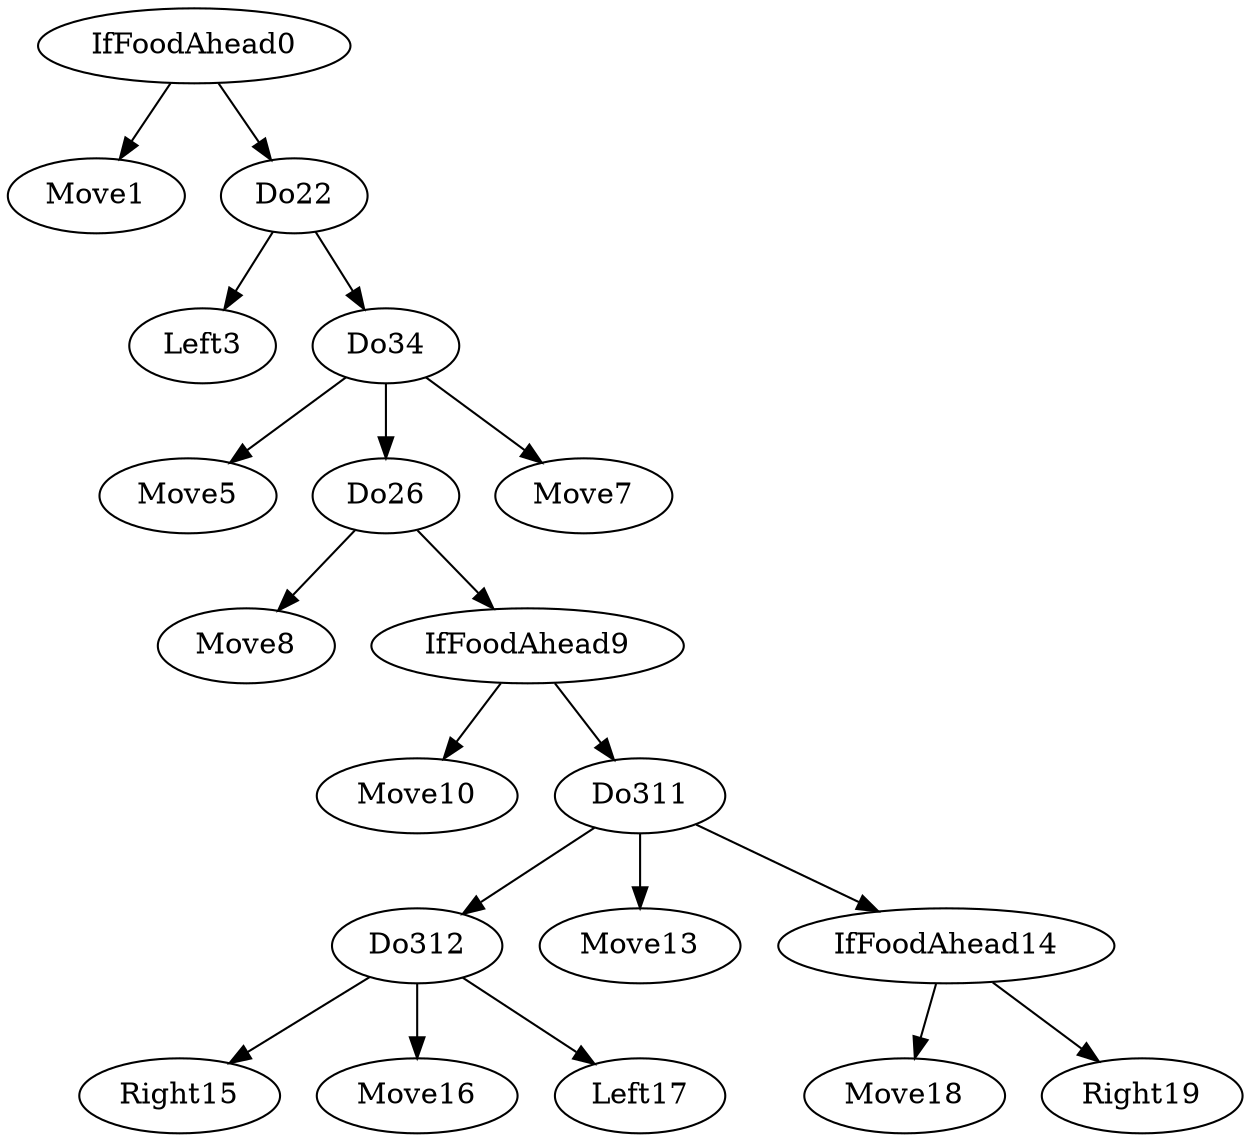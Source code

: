 digraph T {
	IfFoodAhead0 -> Move1;
	IfFoodAhead0 -> Do22;
	Do22 -> Left3;
	Do22 -> Do34;
	Do34 -> Move5;
	Do34 -> Do26;
	Do34 -> Move7;
	Do26 -> Move8;
	Do26 -> IfFoodAhead9;
	IfFoodAhead9 -> Move10;
	IfFoodAhead9 -> Do311;
	Do311 -> Do312;
	Do311 -> Move13;
	Do311 -> IfFoodAhead14;
	Do312 -> Right15;
	Do312 -> Move16;
	Do312 -> Left17;
	IfFoodAhead14 -> Move18;
	IfFoodAhead14 -> Right19;
}
